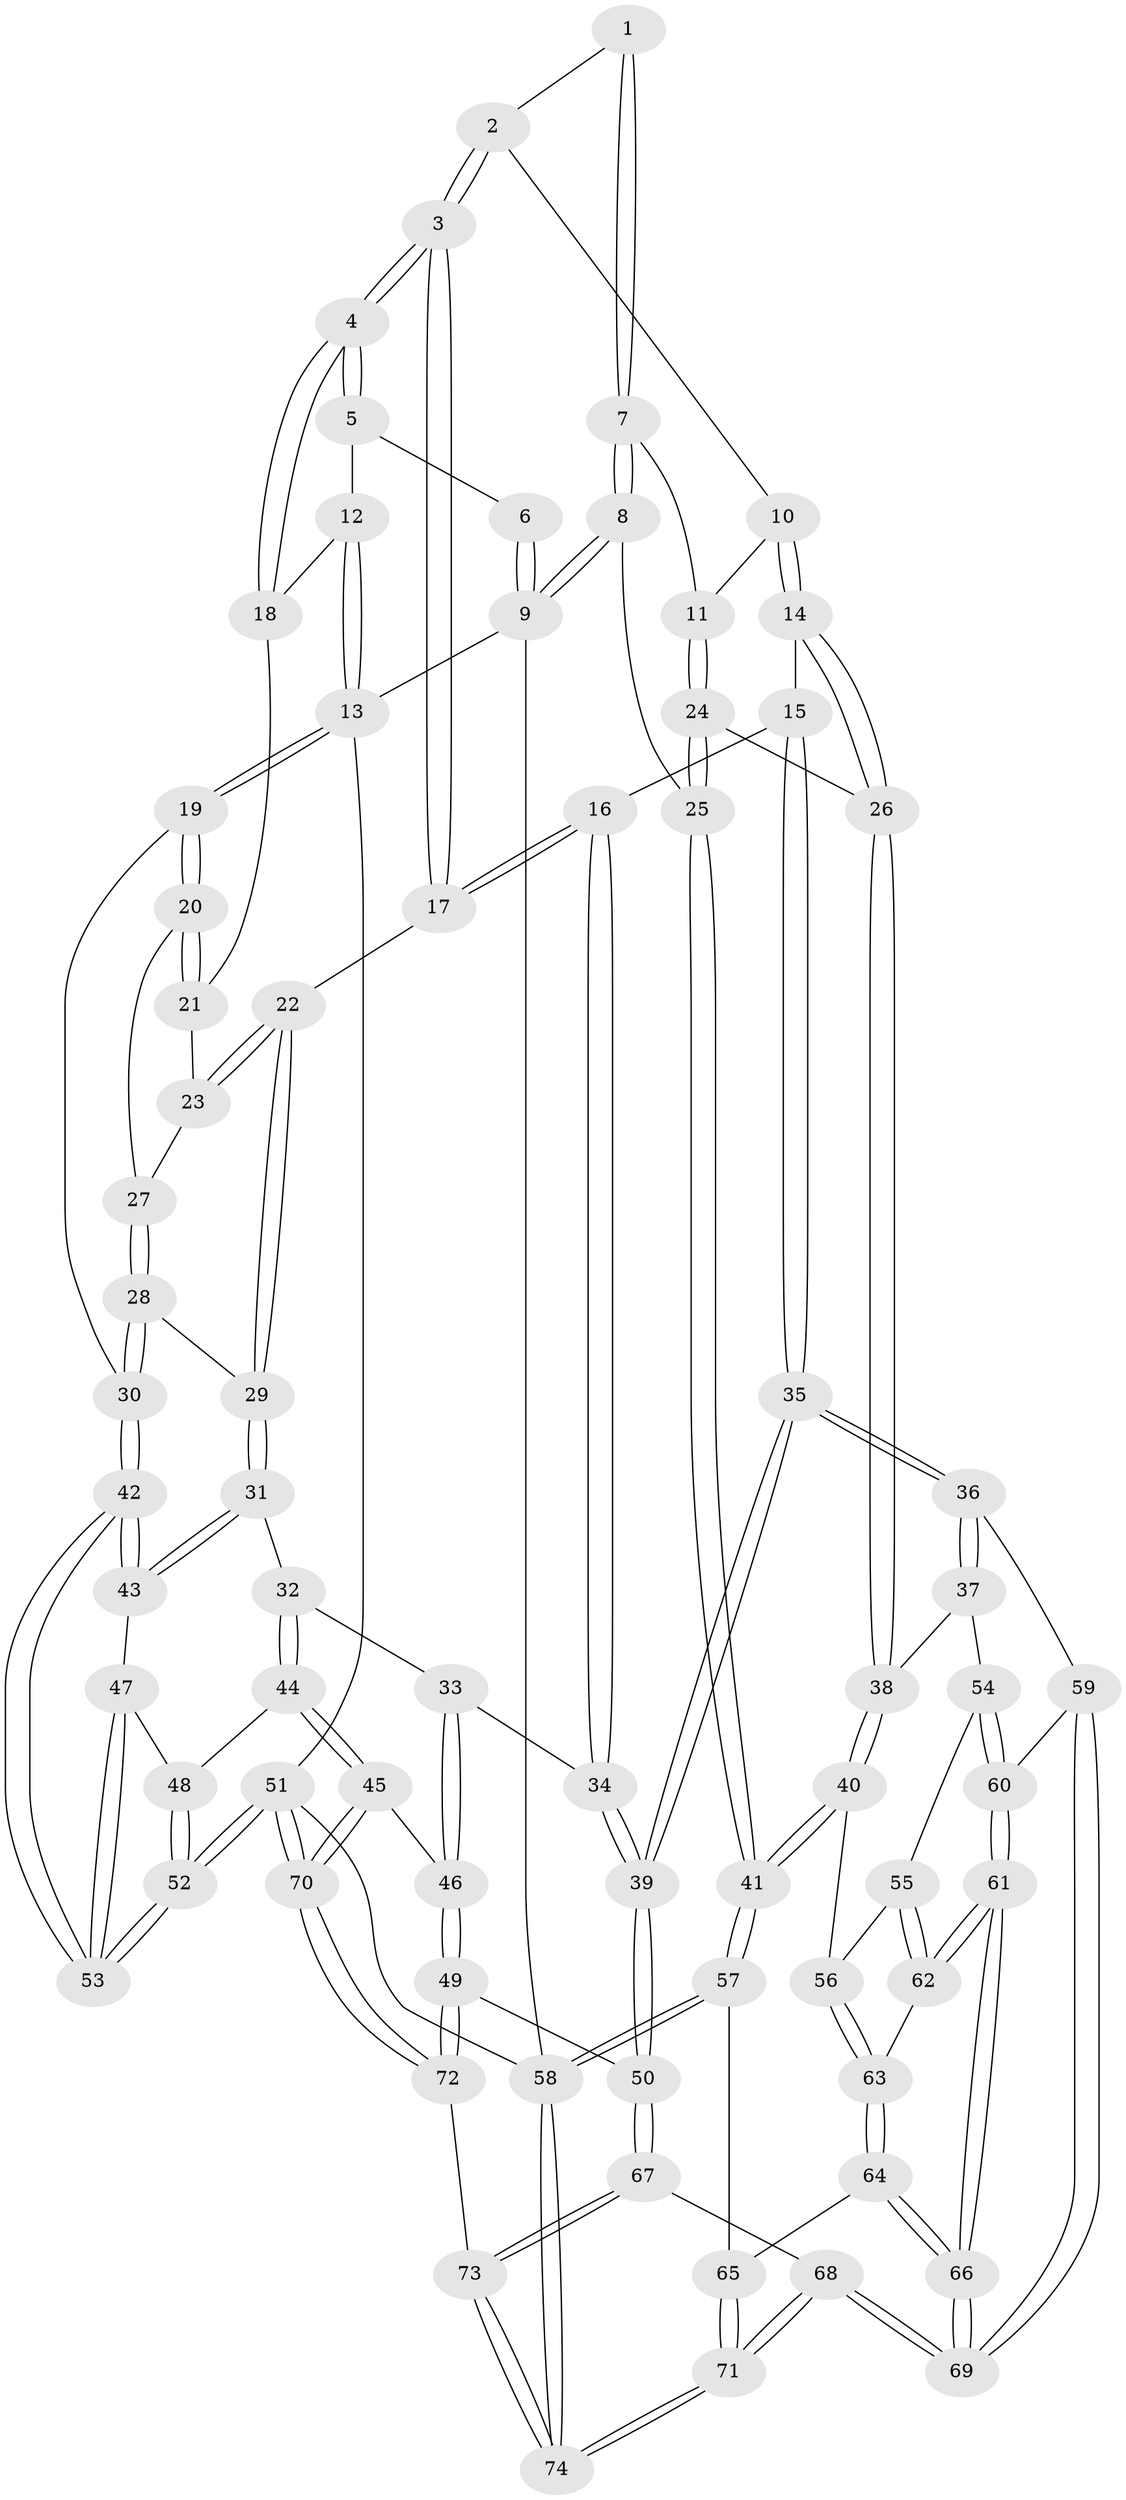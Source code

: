 // Generated by graph-tools (version 1.1) at 2025/51/03/09/25 03:51:02]
// undirected, 74 vertices, 182 edges
graph export_dot {
graph [start="1"]
  node [color=gray90,style=filled];
  1 [pos="+0.21403142996718316+0"];
  2 [pos="+0.23188219325385245+0"];
  3 [pos="+0.5360423869333643+0.18473823031003847"];
  4 [pos="+0.5480402103887277+0.10038903599592974"];
  5 [pos="+0.5770058128455687+0"];
  6 [pos="+0.18322459808631783+0"];
  7 [pos="+0.10462321171915896+0.16909674801994906"];
  8 [pos="+0+0.03160770668930221"];
  9 [pos="+0+0"];
  10 [pos="+0.24493458841431992+0.014054702344505409"];
  11 [pos="+0.15133342009065093+0.1961156282088324"];
  12 [pos="+1+0"];
  13 [pos="+1+0"];
  14 [pos="+0.4034524613606698+0.24837298276860373"];
  15 [pos="+0.4627091595592514+0.23843654266498665"];
  16 [pos="+0.5224833598214705+0.21193614328547486"];
  17 [pos="+0.5358062458635697+0.19673954962294138"];
  18 [pos="+0.8579880177910332+0.01698592702114809"];
  19 [pos="+1+0.2555579067542099"];
  20 [pos="+0.9728755632001798+0.21756323584536186"];
  21 [pos="+0.8279575349324947+0.10590986691465835"];
  22 [pos="+0.6221267211503261+0.20533365095676936"];
  23 [pos="+0.7379668364292744+0.1899365404699019"];
  24 [pos="+0.23609253073991032+0.30255594252836016"];
  25 [pos="+0+0.41710510033892473"];
  26 [pos="+0.2643209610592539+0.3150819391247734"];
  27 [pos="+0.826718609991596+0.262695326804522"];
  28 [pos="+0.8449083425931025+0.3509532603930298"];
  29 [pos="+0.7994029544859128+0.4158131887467747"];
  30 [pos="+1+0.3423656826182195"];
  31 [pos="+0.7955149455869766+0.43742693117690634"];
  32 [pos="+0.7260578023584365+0.45978875063201086"];
  33 [pos="+0.6936644619942298+0.460052356549222"];
  34 [pos="+0.6289067930296877+0.4500873611672132"];
  35 [pos="+0.4635928481360288+0.5982378139644922"];
  36 [pos="+0.4590359108490787+0.5979971497492835"];
  37 [pos="+0.31210631489200985+0.5210871256283142"];
  38 [pos="+0.26179179984012324+0.3490411385326185"];
  39 [pos="+0.5281687531361913+0.6277548995872123"];
  40 [pos="+0.060554118078700085+0.5766937265952783"];
  41 [pos="+0+0.6018230700518922"];
  42 [pos="+1+0.4227817661372845"];
  43 [pos="+0.8391343770983699+0.48288055455792045"];
  44 [pos="+0.7505577983538787+0.6991010732447479"];
  45 [pos="+0.7490080717600865+0.7001025579777388"];
  46 [pos="+0.6946946619149745+0.7120414888589671"];
  47 [pos="+0.8452912542323675+0.5585445409442196"];
  48 [pos="+0.7723014079188519+0.6898179927582105"];
  49 [pos="+0.6547299004208076+0.724501412914976"];
  50 [pos="+0.5776442442752969+0.7042761832947817"];
  51 [pos="+1+1"];
  52 [pos="+1+0.7683866946595235"];
  53 [pos="+1+0.6338738500402601"];
  54 [pos="+0.25222220120735+0.5800796050360234"];
  55 [pos="+0.158736578011196+0.603179485306489"];
  56 [pos="+0.14597286903363652+0.6039148205868679"];
  57 [pos="+0+0.7398694154355311"];
  58 [pos="+0+1"];
  59 [pos="+0.45185382082478776+0.6038636854400159"];
  60 [pos="+0.28606597900922814+0.6917726194026208"];
  61 [pos="+0.2767281682640638+0.7187471559922927"];
  62 [pos="+0.2338665688408017+0.6881154544349469"];
  63 [pos="+0.17175635651877322+0.6912574655567153"];
  64 [pos="+0.17901453152058963+0.7548088591636367"];
  65 [pos="+0.07478464854593622+0.7775362799008178"];
  66 [pos="+0.2743281581724003+0.7891143655656142"];
  67 [pos="+0.48330825450835996+0.8219330809846246"];
  68 [pos="+0.32071048779551886+0.8909200433066324"];
  69 [pos="+0.2947006005632522+0.8209454372397976"];
  70 [pos="+1+1"];
  71 [pos="+0.28182595747463324+0.9866874895302349"];
  72 [pos="+0.7422926103428871+1"];
  73 [pos="+0.6775522316156062+1"];
  74 [pos="+0.23669551111396944+1"];
  1 -- 2;
  1 -- 7;
  1 -- 7;
  2 -- 3;
  2 -- 3;
  2 -- 10;
  3 -- 4;
  3 -- 4;
  3 -- 17;
  3 -- 17;
  4 -- 5;
  4 -- 5;
  4 -- 18;
  4 -- 18;
  5 -- 6;
  5 -- 12;
  6 -- 9;
  6 -- 9;
  7 -- 8;
  7 -- 8;
  7 -- 11;
  8 -- 9;
  8 -- 9;
  8 -- 25;
  9 -- 13;
  9 -- 58;
  10 -- 11;
  10 -- 14;
  10 -- 14;
  11 -- 24;
  11 -- 24;
  12 -- 13;
  12 -- 13;
  12 -- 18;
  13 -- 19;
  13 -- 19;
  13 -- 51;
  14 -- 15;
  14 -- 26;
  14 -- 26;
  15 -- 16;
  15 -- 35;
  15 -- 35;
  16 -- 17;
  16 -- 17;
  16 -- 34;
  16 -- 34;
  17 -- 22;
  18 -- 21;
  19 -- 20;
  19 -- 20;
  19 -- 30;
  20 -- 21;
  20 -- 21;
  20 -- 27;
  21 -- 23;
  22 -- 23;
  22 -- 23;
  22 -- 29;
  22 -- 29;
  23 -- 27;
  24 -- 25;
  24 -- 25;
  24 -- 26;
  25 -- 41;
  25 -- 41;
  26 -- 38;
  26 -- 38;
  27 -- 28;
  27 -- 28;
  28 -- 29;
  28 -- 30;
  28 -- 30;
  29 -- 31;
  29 -- 31;
  30 -- 42;
  30 -- 42;
  31 -- 32;
  31 -- 43;
  31 -- 43;
  32 -- 33;
  32 -- 44;
  32 -- 44;
  33 -- 34;
  33 -- 46;
  33 -- 46;
  34 -- 39;
  34 -- 39;
  35 -- 36;
  35 -- 36;
  35 -- 39;
  35 -- 39;
  36 -- 37;
  36 -- 37;
  36 -- 59;
  37 -- 38;
  37 -- 54;
  38 -- 40;
  38 -- 40;
  39 -- 50;
  39 -- 50;
  40 -- 41;
  40 -- 41;
  40 -- 56;
  41 -- 57;
  41 -- 57;
  42 -- 43;
  42 -- 43;
  42 -- 53;
  42 -- 53;
  43 -- 47;
  44 -- 45;
  44 -- 45;
  44 -- 48;
  45 -- 46;
  45 -- 70;
  45 -- 70;
  46 -- 49;
  46 -- 49;
  47 -- 48;
  47 -- 53;
  47 -- 53;
  48 -- 52;
  48 -- 52;
  49 -- 50;
  49 -- 72;
  49 -- 72;
  50 -- 67;
  50 -- 67;
  51 -- 52;
  51 -- 52;
  51 -- 70;
  51 -- 70;
  51 -- 58;
  52 -- 53;
  52 -- 53;
  54 -- 55;
  54 -- 60;
  54 -- 60;
  55 -- 56;
  55 -- 62;
  55 -- 62;
  56 -- 63;
  56 -- 63;
  57 -- 58;
  57 -- 58;
  57 -- 65;
  58 -- 74;
  58 -- 74;
  59 -- 60;
  59 -- 69;
  59 -- 69;
  60 -- 61;
  60 -- 61;
  61 -- 62;
  61 -- 62;
  61 -- 66;
  61 -- 66;
  62 -- 63;
  63 -- 64;
  63 -- 64;
  64 -- 65;
  64 -- 66;
  64 -- 66;
  65 -- 71;
  65 -- 71;
  66 -- 69;
  66 -- 69;
  67 -- 68;
  67 -- 73;
  67 -- 73;
  68 -- 69;
  68 -- 69;
  68 -- 71;
  68 -- 71;
  70 -- 72;
  70 -- 72;
  71 -- 74;
  71 -- 74;
  72 -- 73;
  73 -- 74;
  73 -- 74;
}

